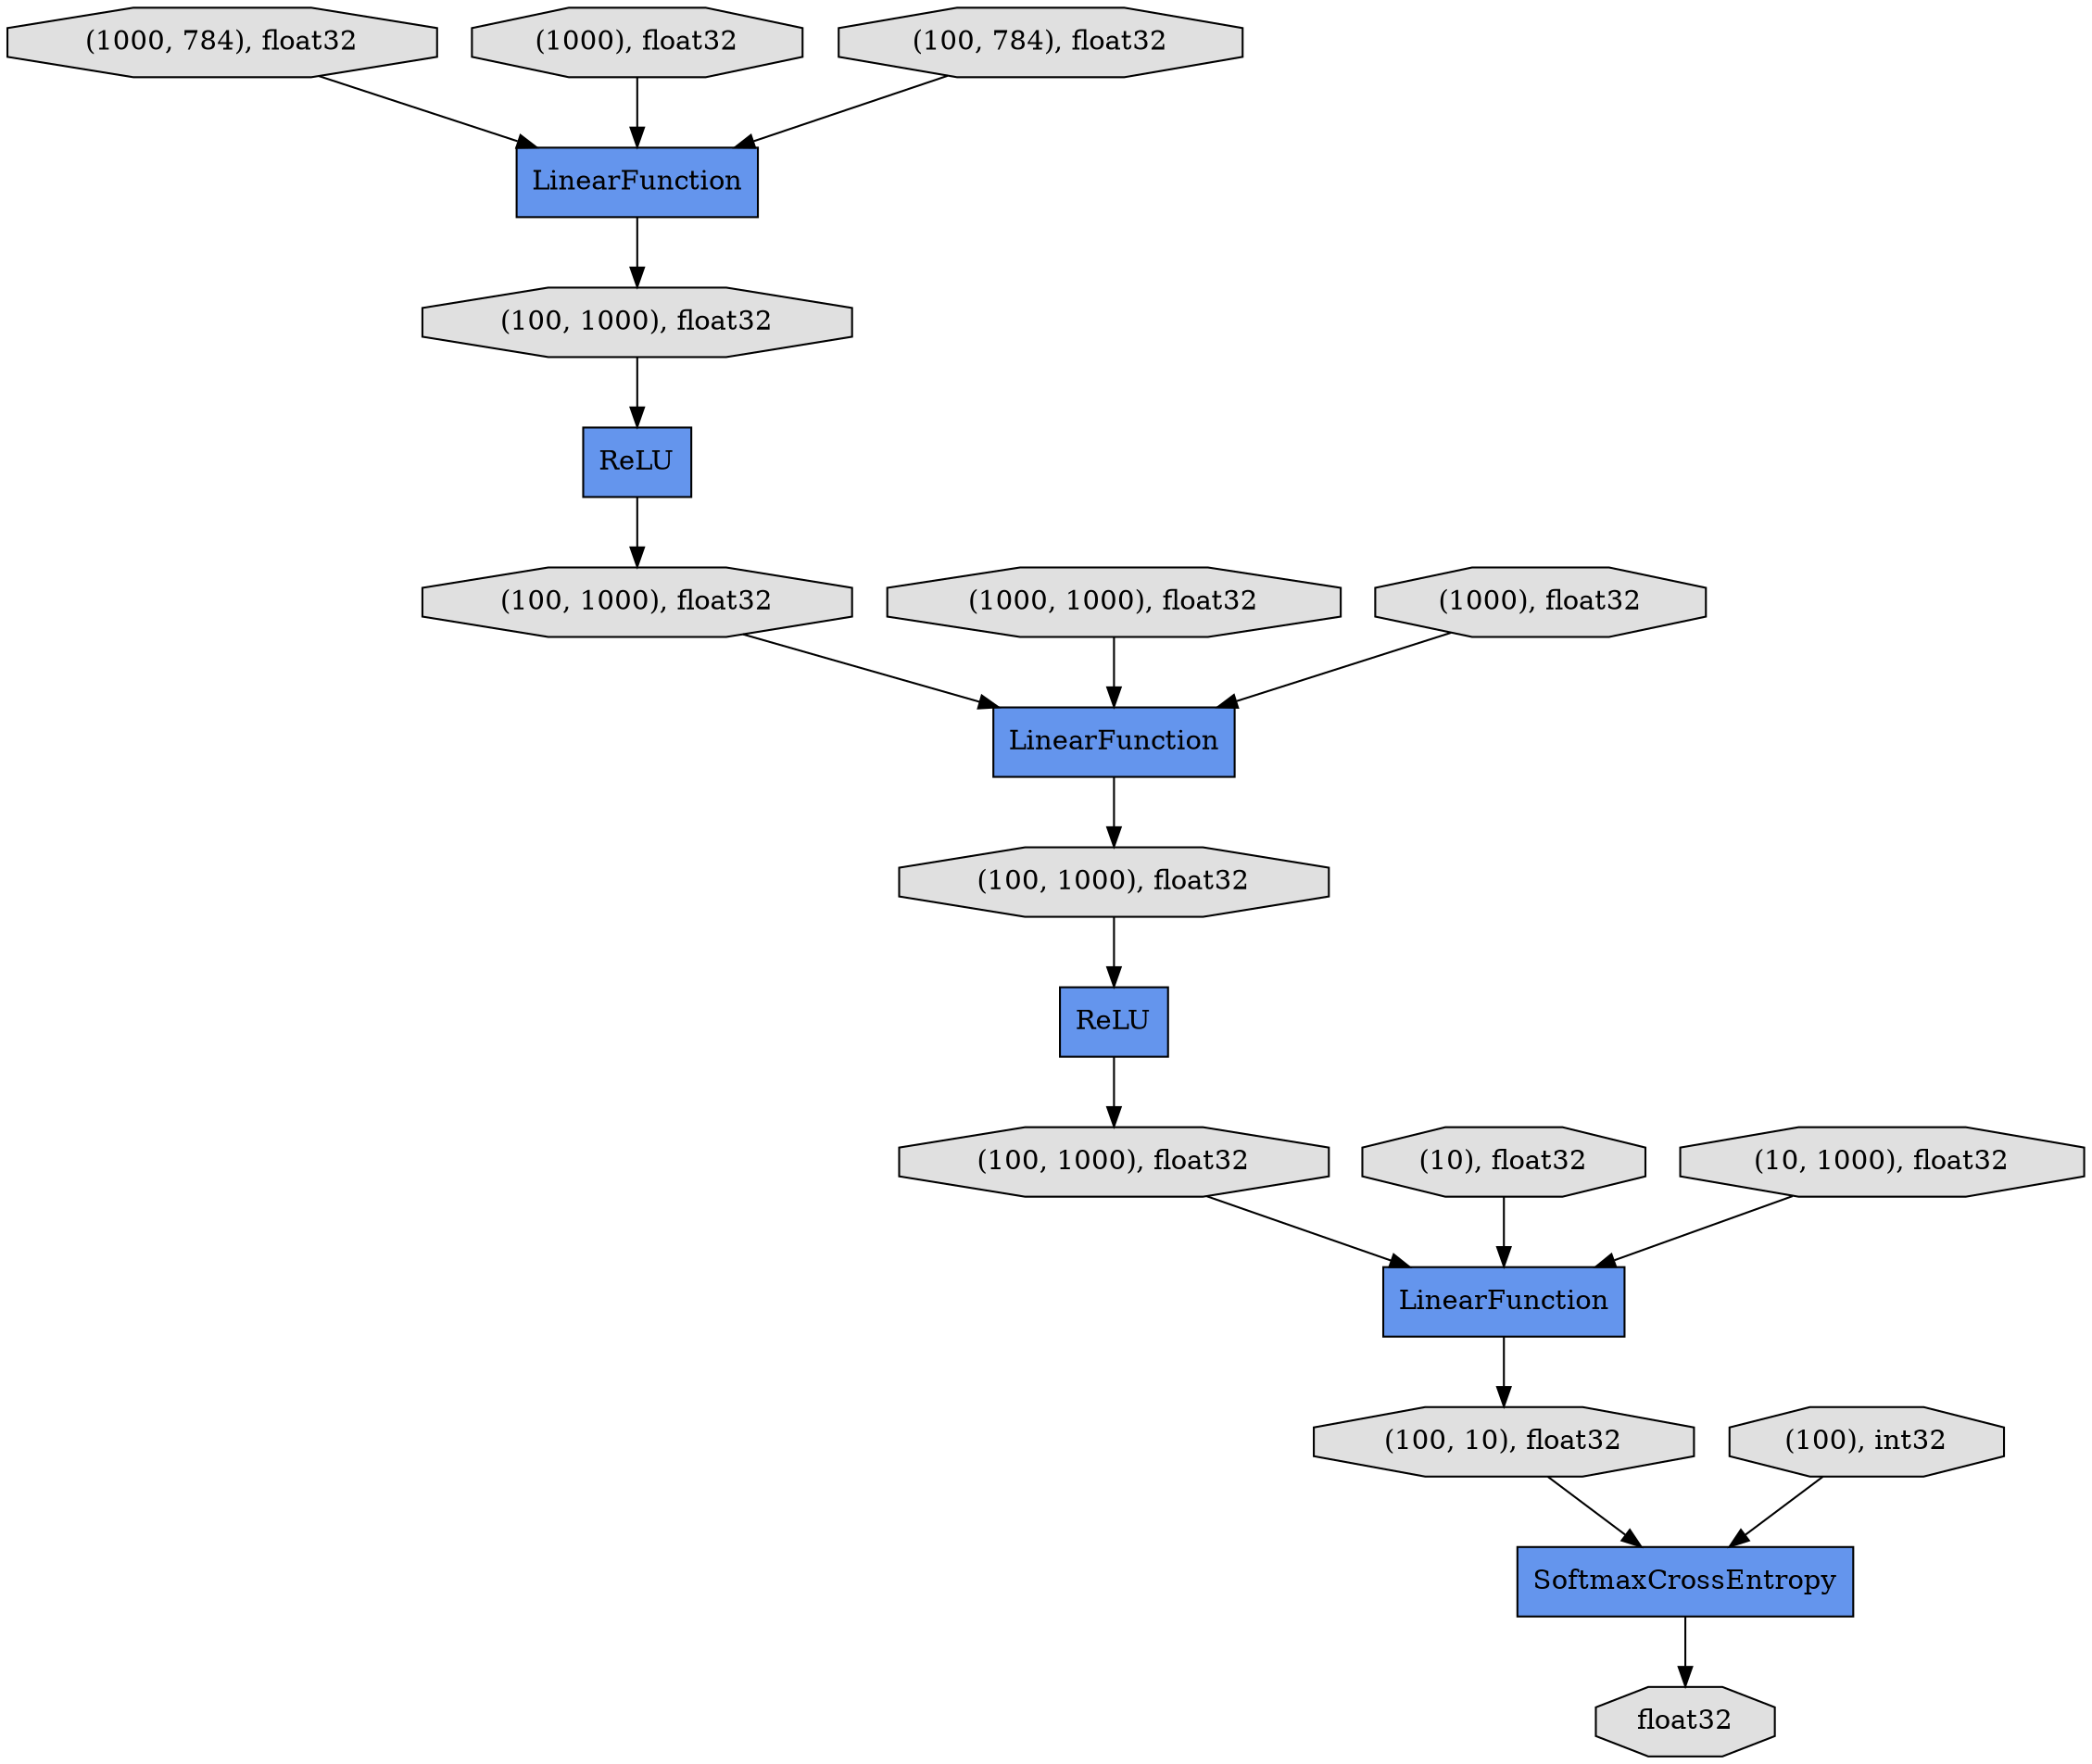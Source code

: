 digraph graphname{rankdir=TB;140530189952848 [shape="octagon",style="filled",fillcolor="#E0E0E0",label="(1000, 784), float32"];140530189953040 [shape="record",style="filled",fillcolor="#6495ED",label="ReLU"];140530192859344 [shape="octagon",style="filled",fillcolor="#E0E0E0",label="(1000), float32"];140530192859728 [shape="record",style="filled",fillcolor="#6495ED",label="LinearFunction"];140530192859856 [shape="octagon",style="filled",fillcolor="#E0E0E0",label="(10), float32"];140530189953296 [shape="octagon",style="filled",fillcolor="#E0E0E0",label="(1000, 1000), float32"];140530189953680 [shape="octagon",style="filled",fillcolor="#E0E0E0",label="(10, 1000), float32"];140530192859600 [shape="octagon",style="filled",fillcolor="#E0E0E0",label="(1000), float32"];140530189953744 [shape="octagon",style="filled",fillcolor="#E0E0E0",label="(100, 10), float32"];140530189952720 [shape="octagon",style="filled",fillcolor="#E0E0E0",label="(100, 784), float32"];140530189953232 [shape="record",style="filled",fillcolor="#6495ED",label="SoftmaxCrossEntropy"];140530189953104 [shape="octagon",style="filled",fillcolor="#E0E0E0",label="(100, 1000), float32"];140530189952784 [shape="octagon",style="filled",fillcolor="#E0E0E0",label="(100), int32"];140530192859216 [shape="record",style="filled",fillcolor="#6495ED",label="LinearFunction"];140530189953872 [shape="octagon",style="filled",fillcolor="#E0E0E0",label="float32"];140530189952976 [shape="octagon",style="filled",fillcolor="#E0E0E0",label="(100, 1000), float32"];140530189952912 [shape="record",style="filled",fillcolor="#6495ED",label="ReLU"];140530192859472 [shape="record",style="filled",fillcolor="#6495ED",label="LinearFunction"];140530189953488 [shape="octagon",style="filled",fillcolor="#E0E0E0",label="(100, 1000), float32"];140530189953360 [shape="octagon",style="filled",fillcolor="#E0E0E0",label="(100, 1000), float32"];140530189952912 -> 140530189953488;140530192859216 -> 140530189952976;140530192859856 -> 140530192859728;140530189953744 -> 140530189953232;140530189952976 -> 140530189953040;140530189953360 -> 140530189952912;140530189953040 -> 140530189953104;140530189952848 -> 140530192859216;140530192859728 -> 140530189953744;140530189953232 -> 140530189953872;140530189953296 -> 140530192859472;140530192859344 -> 140530192859216;140530189953104 -> 140530192859472;140530189953680 -> 140530192859728;140530189952720 -> 140530192859216;140530189952784 -> 140530189953232;140530192859600 -> 140530192859472;140530189953488 -> 140530192859728;140530192859472 -> 140530189953360;}